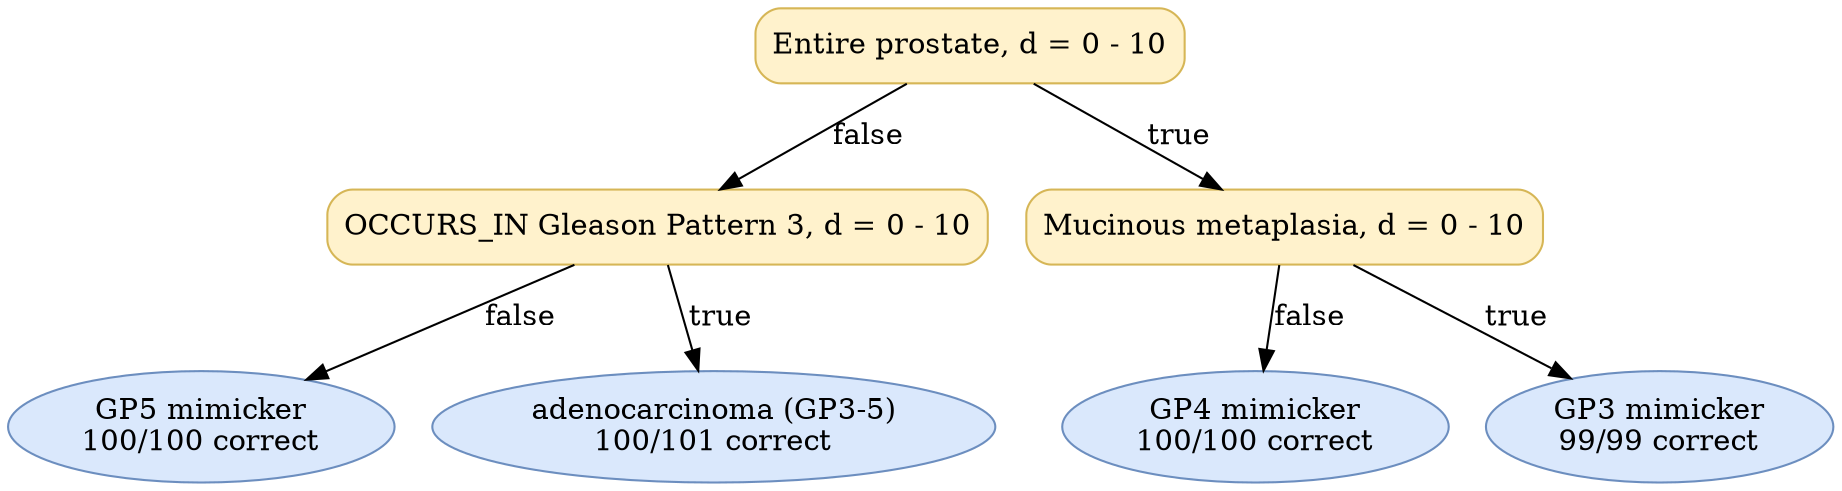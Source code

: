 digraph "DT" {
fontname="Times-Roman";
label="";
node [fontname="Times-Roman"];
Node1 [color="#D6B656", fillcolor="#FFF2CC", label="Entire prostate, d = 0 - 10", shape="box", style="rounded,filled"];
Node2 [color="#D6B656", fillcolor="#FFF2CC", label="OCCURS_IN Gleason Pattern 3, d = 0 - 10", shape="box", style="rounded,filled"];
Node3 [color="#6C8EBF", fillcolor="#DAE8FC", label=<GP5 mimicker<br/>100/100 correct>, shape="ellipse", style="rounded,filled"];
Node4 [color="#6C8EBF", fillcolor="#DAE8FC", label=<adenocarcinoma (GP3-5)<br/>100/101 correct>, shape="ellipse", style="rounded,filled"];
Node5 [color="#D6B656", fillcolor="#FFF2CC", label="Mucinous metaplasia, d = 0 - 10", shape="box", style="rounded,filled"];
Node6 [color="#6C8EBF", fillcolor="#DAE8FC", label=<GP4 mimicker<br/>100/100 correct>, shape="ellipse", style="rounded,filled"];
Node7 [color="#6C8EBF", fillcolor="#DAE8FC", label=<GP3 mimicker<br/>99/99 correct>, shape="ellipse", style="rounded,filled"];
Node1 -> Node2  [key=0, label="false"];
Node1 -> Node5  [key=0, label="true"];
Node2 -> Node3  [key=0, label="false"];
Node2 -> Node4  [key=0, label="true"];
Node5 -> Node6  [key=0, label="false"];
Node5 -> Node7  [key=0, label="true"];
}
